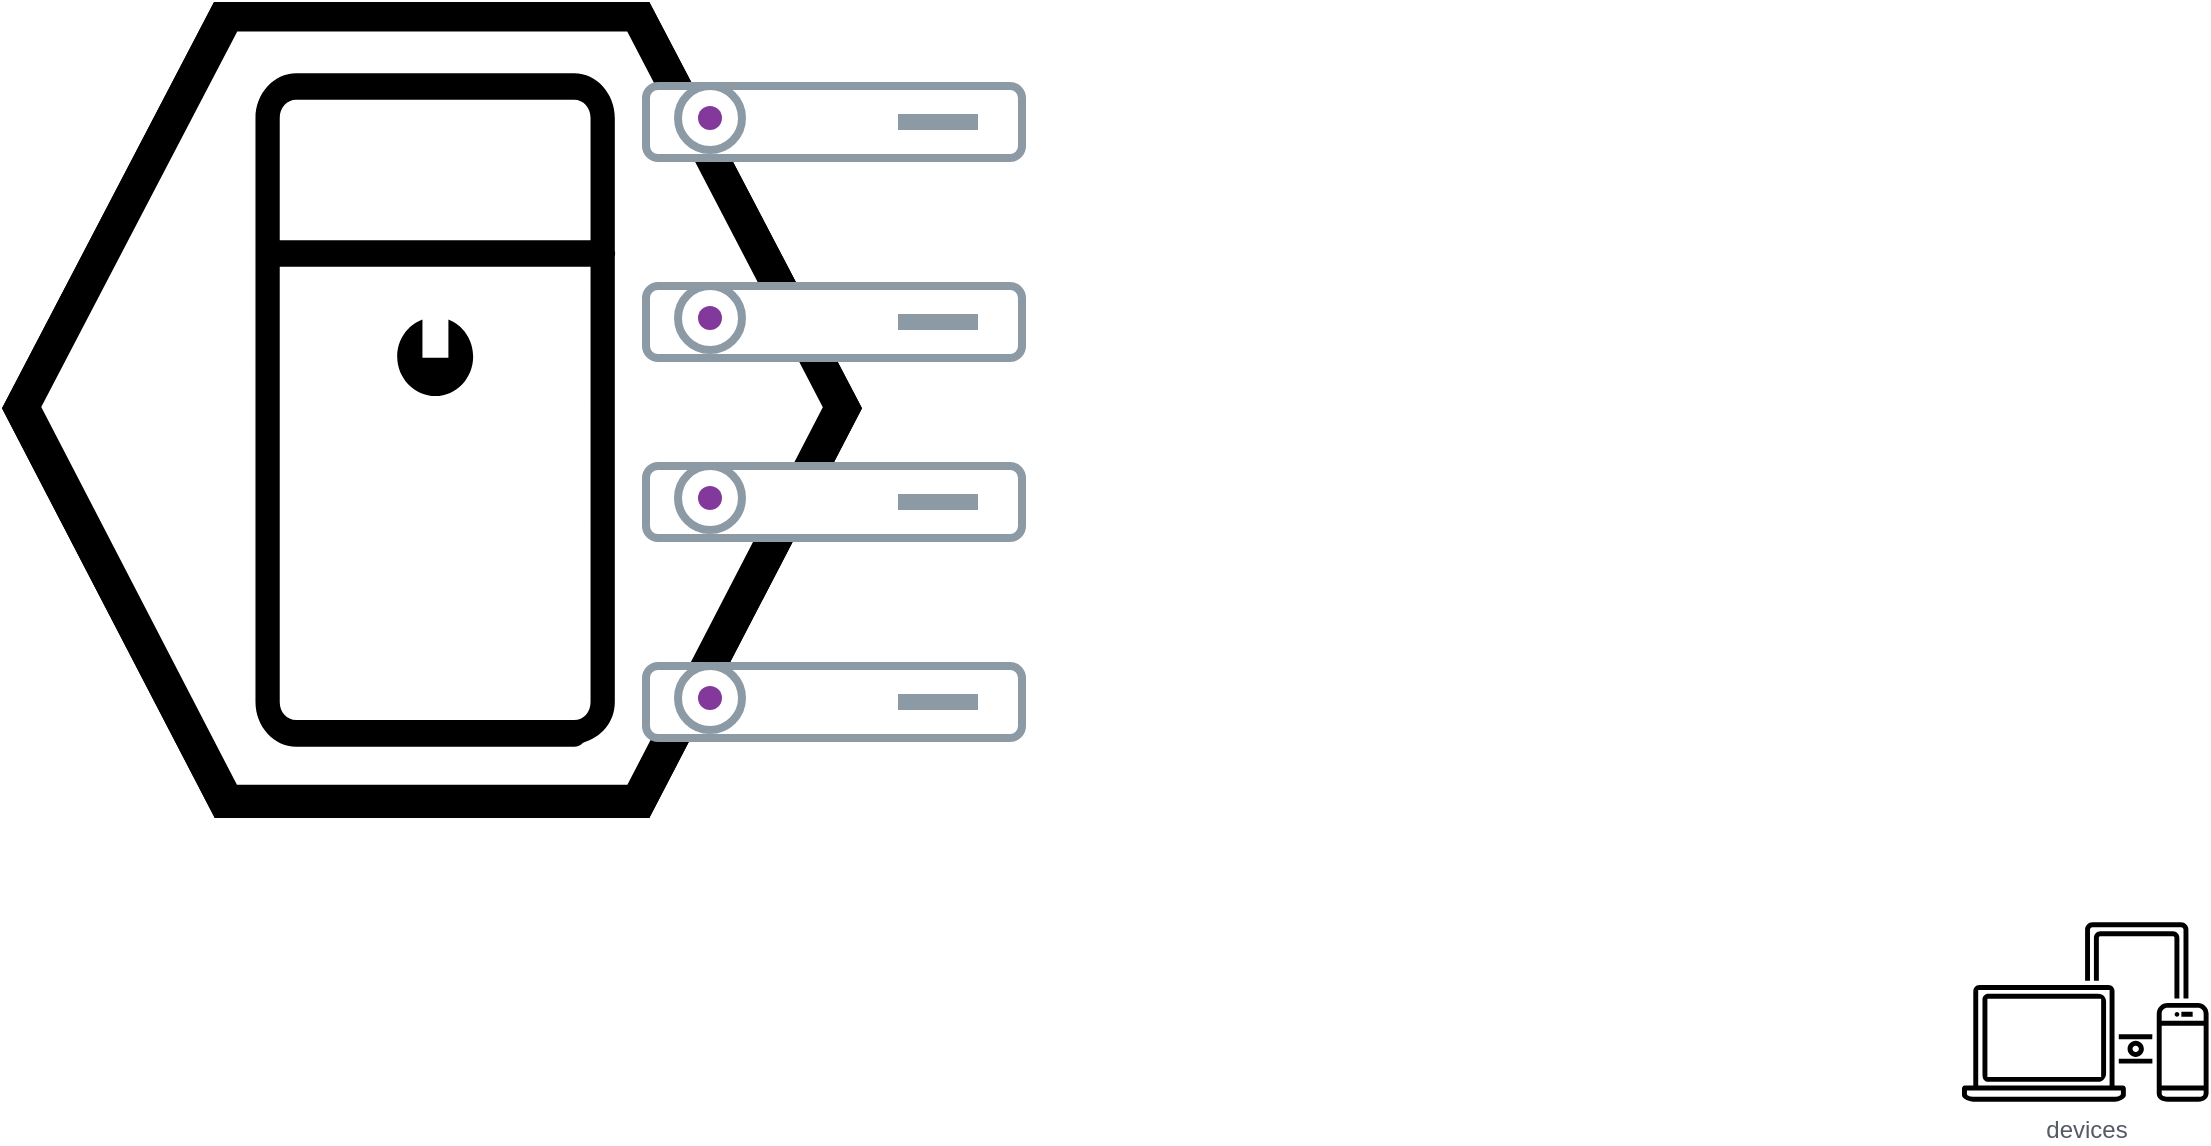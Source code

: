 <mxfile version="21.6.2" type="github">
  <diagram name="Page-1" id="WjsOByWbptH1UTmTBSRd">
    <mxGraphModel dx="1760" dy="904" grid="1" gridSize="10" guides="1" tooltips="1" connect="1" arrows="1" fold="1" page="1" pageScale="1" pageWidth="1169" pageHeight="827" math="0" shadow="0">
      <root>
        <mxCell id="0" />
        <mxCell id="1" parent="0" />
        <mxCell id="t6nOFOiq1bmdriytFh3z-8" value="" style="verticalLabelPosition=bottom;sketch=0;html=1;fillColor=#000000;strokeColor=#ffffff;verticalAlign=top;align=center;points=[[0,0.5,0],[0.125,0.25,0],[0.25,0,0],[0.5,0,0],[0.75,0,0],[0.875,0.25,0],[1,0.5,0],[0.875,0.75,0],[0.75,1,0],[0.5,1,0],[0.125,0.75,0]];pointerEvents=1;shape=mxgraph.cisco_safe.compositeIcon;bgIcon=mxgraph.cisco_safe.design.blank_device;resIcon=mxgraph.cisco_safe.design.server_4;" vertex="1" parent="1">
          <mxGeometry x="20" y="210" width="430" height="408" as="geometry" />
        </mxCell>
        <mxCell id="t6nOFOiq1bmdriytFh3z-10" value="" style="image;aspect=fixed;perimeter=ellipsePerimeter;html=1;align=center;fontSize=12;verticalAlign=top;fontColor=#000000;shadow=0;dashed=0;image=img/lib/cumulus/netq_server.svg;" vertex="1" parent="1">
          <mxGeometry x="340" y="250" width="192" height="40" as="geometry" />
        </mxCell>
        <mxCell id="t6nOFOiq1bmdriytFh3z-11" value="" style="image;aspect=fixed;perimeter=ellipsePerimeter;html=1;align=center;fontSize=12;verticalAlign=top;fontColor=#000000;shadow=0;dashed=0;image=img/lib/cumulus/netq_server.svg;" vertex="1" parent="1">
          <mxGeometry x="340" y="440" width="192" height="40" as="geometry" />
        </mxCell>
        <mxCell id="t6nOFOiq1bmdriytFh3z-12" value="" style="image;aspect=fixed;perimeter=ellipsePerimeter;html=1;align=center;fontSize=12;verticalAlign=top;fontColor=#000000;shadow=0;dashed=0;image=img/lib/cumulus/netq_server.svg;" vertex="1" parent="1">
          <mxGeometry x="340" y="350" width="192" height="40" as="geometry" />
        </mxCell>
        <mxCell id="t6nOFOiq1bmdriytFh3z-13" value="" style="image;aspect=fixed;perimeter=ellipsePerimeter;html=1;align=center;fontSize=12;verticalAlign=top;fontColor=#000000;shadow=0;dashed=0;image=img/lib/cumulus/netq_server.svg;" vertex="1" parent="1">
          <mxGeometry x="340" y="540" width="192" height="40" as="geometry" />
        </mxCell>
        <mxCell id="t6nOFOiq1bmdriytFh3z-15" value="devices" style="sketch=0;outlineConnect=0;gradientColor=none;fontColor=#545B64;strokeColor=none;fillColor=#000000;dashed=0;verticalLabelPosition=bottom;verticalAlign=top;align=center;html=1;fontSize=12;fontStyle=0;aspect=fixed;shape=mxgraph.aws4.illustration_devices;pointerEvents=1" vertex="1" parent="1">
          <mxGeometry x="1000" y="670" width="123.29" height="90" as="geometry" />
        </mxCell>
      </root>
    </mxGraphModel>
  </diagram>
</mxfile>
